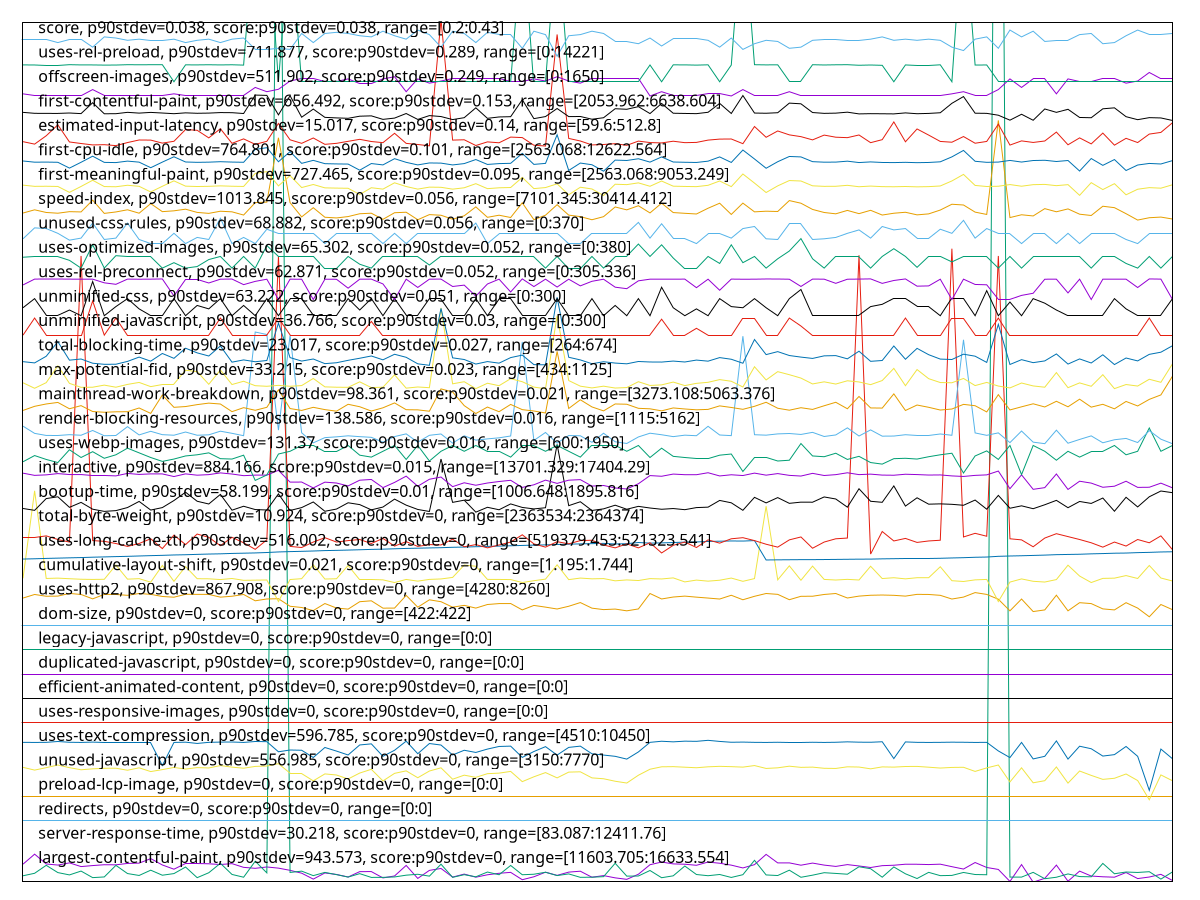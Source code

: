 reset

$largestContentfulPaintP90Stdev943573ScoreP90Stdev0Range1160370516633554 <<EOF
0 0.71006849565125
1 1.120010369029791
2 0.7179320850287461
3 0.6735885856159407
4 0.7633926525253867
5 0.611308848319088
6 0.6526874438616286
7 0.6870148320913141
8 0.6829635225162494
9 0.7403526673501513
10 0.7520276246377664
11 0.9377941092082218
12 0.6775799382714034
13 0.5038532819004358
14 0.7378139591498285
15 0.737111688082023
16 0.7254635176311113
17 0.6964221411687466
18 0.7315806052554952
19 0.5799935543868848
20 0.5399672951450207
21 0.5953108375470353
22 0.5476181856404305
23 0.4578372579984351
24 0.3407482332086431
25 0.09764036416419541
26 0.3507241071434395
27 0.2890251312636414
28 0.18366281365024673
29 0.4042664342535418
30 0.40637244955118623
31 0.14682259216463045
32 0.22708382000157679
33 0.6583031047002184
34 0.1264570731578636
35 0.4556506542176
36 0.5342107469440207
37 0.18027775539661217
38 0.30332998598291283
39 0.17654161860234296
40 0.27519947595502936
41 0.3363735438219626
42 0.3742188986099504
43 0.07311251269321639
44 0.19326845930582914
45 0.38138204070426696
46 0.25110317752133327
47 0.3846074038165299
48 0.421788901000411
49 0.17458583756332047
50 0.24193740592039603
51 0.1495582691046331
52 0.08830646241798767
53 0.29747176178897705
54 0.6872391576003944
55 0.7976403641641951
56 0.7210135971285805
57 0.7074407639638403
58 0.664199628371315
59 0.7967007731218434
60 0.7484125415480931
61 0.6703696057498711
62 0.5555931398666938
63 0.6903952168968419
64 1.1111179371497744
65 0.761899086902686
66 0.7631297995660686
67 0.6677802875261594
68 0.7546096477229716
69 0.6718491510282556
70 0.6184730162922589
71 0.6922052091522715
72 0.6361663488613392
73 0.5729920452051078
74 0.6489338671268681
75 0.6662077292318154
76 0.708068829794648
77 0.7060143364127058
78 0.6939139813609208
79 0.7098506673749023
80 0.6074759369530671
81 0.5101305206123481
82 0.777669580542562
83 0.574472502375805
84 0.4942998420797915
85 0.0035808377880370834
86 0.6931461680330928
87 -0.026659791052902282
88 0.12979334517273644
89 0.6717715261950823
90 0.01255283227239179
91 0.4257201827497332
92 0.22368816099980027
93 0.19318593305147225
94 0.17673197612275215
95 0.36831884135614024
96 0.11962585986560148
97 0.1834097635332963
98 0.2938213428721612
99 0.04132337671769637
EOF

$serverResponseTimeP90Stdev30218ScoreP90Stdev0Range830871241176 <<EOF
0 0.23457610325579115
1 0.3365537594309618
2 0.6631504478971202
3 0.36549395868826107
4 0.2697154184952846
5 0.42712789994739775
6 0.15870837618647515
7 0.18679674656324252
8 0.6609961451799038
9 0.32579323718527387
10 0.2474414671869225
11 0.4635586976831816
12 0.2572457428183358
13 0.3242544495301193
14 0.5923057633878442
15 0.15683435264930468
16 0.35889365878168766
17 0.7455195528094642
18 0.28901071655688315
19 0.17545368327667465
20 0.8306090144693137
21 0.3538761118918442
22 49.745992180446414
23 0.3710390899170146
24 0.4245834046461958
25 0.24003330376139287
26 0.3731494272726551
27 0.2809430727077158
28 0.18177919967339928
29 0.3212757962833559
30 0.16783668438365973
31 0.1695623248255116
32 0.18637357995807502
33 0.2588175044946722
34 0.29615508781295796
35 0.22007302960595954
36 0.7083138655759063
37 0.17025477927033106
38 0.27915697989369714
39 0.19308379326858827
40 0.38768547494366845
41 0.2775687312067697
42 0.6571821500631994
43 0.27672789366663175
44 0.2978752325846129
45 0.3792441255211064
46 0.24344611495371782
47 0.31076257919653216
48 0.17034270999348278
49 0.17662975669882852
50 0.19823873191335595
51 0.7471352798473765
52 0.21966635001138302
53 0.22552473444136434
54 0.45097361293209626
55 0.15488338972937665
56 0.23243828754916573
57 0.6336936556413046
58 0.28624089877760506
59 0.2369117630895079
60 0.2873510241573952
61 0.16588022579353467
62 0.2791844582446821
63 0.8678366843836598
64 0.26922630384775337
65 0.24476507580099305
66 0.4635586976831816
67 0.17281026591192705
68 0.2593176104825975
69 0.36054235984078165
70 0.33109106325516313
71 0.2983038948599773
72 0.604258846066277
73 0.5236758339679515
74 0.17610217235991843
75 0.5956031655060328
76 0.3156537256718448
77 0.12131583616621955
78 0.374589292864264
79 0.23956617179464956
80 0.24952432619157816
81 0.3705334882588923
82 0.28590016722539224
83 0.2768048330493895
84 67.85282957926721
85 0.18105377120739785
86 0.18018545531627495
87 0.37461677121524883
88 0.11375928964537141
89 0.174530410683582
90 0.31033391692116763
91 0.20173397815863547
92 0.19239683449396572
93 0.7409636422161674
94 0.317560723230197
95 0.3883339640269121
96 0.3706379059926349
97 0.40125428466001345
98 0.09850880484875041
99 0.39239526430248095
EOF

$redirectsP90Stdev0ScoreP90Stdev0Range00 <<EOF
0 2.5
1 2.5
2 2.5
3 2.5
4 2.5
5 2.5
6 2.5
7 2.5
8 2.5
9 2.5
10 2.5
11 2.5
12 2.5
13 2.5
14 2.5
15 2.5
16 2.5
17 2.5
18 2.5
19 2.5
20 2.5
21 2.5
22 2.5
23 2.5
24 2.5
25 2.5
26 2.5
27 2.5
28 2.5
29 2.5
30 2.5
31 2.5
32 2.5
33 2.5
34 2.5
35 2.5
36 2.5
37 2.5
38 2.5
39 2.5
40 2.5
41 2.5
42 2.5
43 2.5
44 2.5
45 2.5
46 2.5
47 2.5
48 2.5
49 2.5
50 2.5
51 2.5
52 2.5
53 2.5
54 2.5
55 2.5
56 2.5
57 2.5
58 2.5
59 2.5
60 2.5
61 2.5
62 2.5
63 2.5
64 2.5
65 2.5
66 2.5
67 2.5
68 2.5
69 2.5
70 2.5
71 2.5
72 2.5
73 2.5
74 2.5
75 2.5
76 2.5
77 2.5
78 2.5
79 2.5
80 2.5
81 2.5
82 2.5
83 2.5
84 2.5
85 2.5
86 2.5
87 2.5
88 2.5
89 2.5
90 2.5
91 2.5
92 2.5
93 2.5
94 2.5
95 2.5
96 2.5
97 2.5
98 2.5
99 2.5
EOF

$preloadLcpImageP90Stdev0ScoreP90Stdev0Range00 <<EOF
0 3.5
1 3.5
2 3.5
3 3.5
4 3.5
5 3.5
6 3.5
7 3.5
8 3.5
9 3.5
10 3.5
11 3.5
12 3.5
13 3.5
14 3.5
15 3.5
16 3.5
17 3.5
18 3.5
19 3.5
20 3.5
21 3.5
22 3.5
23 3.5
24 3.5
25 3.5
26 3.5
27 3.5
28 3.5
29 3.5
30 3.5
31 3.5
32 3.5
33 3.5
34 3.5
35 3.5
36 3.5
37 3.5
38 3.5
39 3.5
40 3.5
41 3.5
42 3.5
43 3.5
44 3.5
45 3.5
46 3.5
47 3.5
48 3.5
49 3.5
50 3.5
51 3.5
52 3.5
53 3.5
54 3.5
55 3.5
56 3.5
57 3.5
58 3.5
59 3.5
60 3.5
61 3.5
62 3.5
63 3.5
64 3.5
65 3.5
66 3.5
67 3.5
68 3.5
69 3.5
70 3.5
71 3.5
72 3.5
73 3.5
74 3.5
75 3.5
76 3.5
77 3.5
78 3.5
79 3.5
80 3.5
81 3.5
82 3.5
83 3.5
84 3.5
85 3.5
86 3.5
87 3.5
88 3.5
89 3.5
90 3.5
91 3.5
92 3.5
93 3.5
94 3.5
95 3.5
96 3.5
97 3.5
98 3.5
99 3.5
EOF

$unusedJavascriptP90Stdev556985ScoreP90Stdev0Range31507770 <<EOF
0 4.676374429223745
1 4.564502283105023
2 4.663589041095891
3 4.772264840182649
4 4.663589041095891
5 4.577287671232877
6 4.615643835616439
7 4.638018264840182
8 4.641214611872146
9 4.558109589041096
10 4.657196347031963
11 4.503771689497717
12 4.583680365296804
13 4.6731780821917805
14 4.6060547945205474
15 4.666785388127854
16 4.650803652968037
17 4.749890410958905
18 4.685963470319635
19 4.641214611872146
20 4.714730593607306
21 4.730712328767123
22 4.826602739726027
23 4.40468493150685
24 4.40468493150685
25 4.123406392694064
26 4.407881278538813
27 4.363132420091324
28 4.2001187214611875
29 4.443041095890411
30 4.596465753424658
31 4.1202100456621
32 4.430255707762557
33 4.532538812785388
34 4.251260273972603
35 4.526146118721462
36 4.657196347031963
37 4.190529680365297
38 4.3567397260273975
39 4.267242009132421
40 4.417470319634703
41 4.439844748858448
42 4.510164383561644
43 4.091442922374429
44 4.289616438356164
45 4.462219178082192
46 4.244867579908676
47 4.4813972602739724
48 4.494182648401827
49 4.244867579908676
50 4.209707762557078
51 4.107424657534247
52 4.033908675799087
53 4.353543378995434
54 4.599662100456621
55 4.698748858447489
56 4.7051415525114155
57 4.682767123287672
58 4.660392694063927
59 4.698748858447489
60 4.71792694063927
61 4.7051415525114155
62 4.685963470319635
63 4.749890410958905
64 4.631625570776256
65 4.657196347031963
66 4.724319634703196
67 4.676374429223745
68 4.685963470319635
69 4.638018264840182
70 4.631625570776256
71 4.698748858447489
72 4.689159817351598
73 4.615643835616439
74 4.695552511415525
75 4.685963470319635
76 4.711534246575343
77 4.714730593607306
78 4.682767123287672
79 4.647607305936074
80 4.6731780821917805
81 4.679570776255708
82 4.510164383561644
83 4.654
84 4.772264840182649
85 4.078657534246576
86 4.657196347031963
87 4.0434977168949775
88 4.129799086757991
89 4.692356164383561
90 4.030712328767123
91 4.526146118721462
92 4.347150684931507
93 4.18413698630137
94 4.228885844748858
95 4.40468493150685
96 4.1361917808219175
97 3.3498904109589045
98 4.366328767123288
99 4.126602739726027
EOF

$usesTextCompressionP90Stdev596785ScoreP90Stdev0Range451010450 <<EOF
0 5.700965517241379
1 5.697517241379311
2 5.700965517241379
3 5.735448275862069
4 5.704413793103448
5 5.697517241379311
6 5.711310344827586
7 5.697517241379311
8 5.697517241379311
9 5.700965517241379
10 5.700965517241379
11 5.700965517241379
12 4.752689655172413
13 5.697517241379311
14 5.707862068965516
15 5.656137931034483
16 5.700965517241379
17 5.711310344827586
18 5.714758620689655
19 5.697517241379311
20 5.735448275862069
21 5.728551724137931
22 5.3147586206896555
23 5.387172413793103
24 5.376827586206897
25 5.080275862068966
26 5.490620689655172
27 5.342344827586206
28 5.183724137931034
29 5.594068965517241
30 5.638896551724137
31 5.128551724137931
32 5.376827586206897
33 5.7492413793103445
34 5.235448275862069
35 5.652689655172414
36 5.590620689655172
37 5.183724137931034
38 5.376827586206897
39 5.287172413793103
40 5.425103448275862
41 5.532
42 5.5457931034482755
43 5.083724137931034
44 5.325103448275861
45 5.525103448275862
46 5.1802758620689655
47 5.494068965517242
48 5.5457931034482755
49 5.231999999999999
50 5.1802758620689655
51 5.128551724137931
52 5.014758620689655
53 5.307862068965517
54 5.700965517241379
55 5.745793103448276
56 5.721655172413793
57 5.7492413793103445
58 5.742344827586207
59 5.783724137931034
60 5.738896551724137
61 5.704413793103448
62 5.711310344827586
63 5.700965517241379
64 5.697517241379311
65 5.704413793103448
66 5.697517241379311
67 5.697517241379311
68 5.704413793103448
69 5.697517241379311
70 5.704413793103448
71 5.721655172413793
72 5.707862068965516
73 5.704413793103448
74 5.725103448275862
75 5.035448275862069
76 5.718206896551724
77 5.700965517241379
78 5.697517241379311
79 5.700965517241379
80 5.707862068965516
81 5.704413793103448
82 5.697517241379311
83 5.700965517241379
84 5.349241379310344
85 5.076827586206896
86 5.697517241379311
87 5.021655172413793
88 5.128551724137931
89 5.759586206896552
90 5.014758620689655
91 5.542344827586207
92 5.438896551724138
93 5.138896551724137
94 5.197517241379311
95 5.532
96 5.128551724137931
97 3.735448275862069
98 5.425103448275862
99 5.02855172413793
EOF

$usesResponsiveImagesP90Stdev0ScoreP90Stdev0Range00 <<EOF
0 6.5
1 6.5
2 6.5
3 6.5
4 6.5
5 6.5
6 6.5
7 6.5
8 6.5
9 6.5
10 6.5
11 6.5
12 6.5
13 6.5
14 6.5
15 6.5
16 6.5
17 6.5
18 6.5
19 6.5
20 6.5
21 6.5
22 6.5
23 6.5
24 6.5
25 6.5
26 6.5
27 6.5
28 6.5
29 6.5
30 6.5
31 6.5
32 6.5
33 6.5
34 6.5
35 6.5
36 6.5
37 6.5
38 6.5
39 6.5
40 6.5
41 6.5
42 6.5
43 6.5
44 6.5
45 6.5
46 6.5
47 6.5
48 6.5
49 6.5
50 6.5
51 6.5
52 6.5
53 6.5
54 6.5
55 6.5
56 6.5
57 6.5
58 6.5
59 6.5
60 6.5
61 6.5
62 6.5
63 6.5
64 6.5
65 6.5
66 6.5
67 6.5
68 6.5
69 6.5
70 6.5
71 6.5
72 6.5
73 6.5
74 6.5
75 6.5
76 6.5
77 6.5
78 6.5
79 6.5
80 6.5
81 6.5
82 6.5
83 6.5
84 6.5
85 6.5
86 6.5
87 6.5
88 6.5
89 6.5
90 6.5
91 6.5
92 6.5
93 6.5
94 6.5
95 6.5
96 6.5
97 6.5
98 6.5
99 6.5
EOF

$efficientAnimatedContentP90Stdev0ScoreP90Stdev0Range00 <<EOF
0 7.5
1 7.5
2 7.5
3 7.5
4 7.5
5 7.5
6 7.5
7 7.5
8 7.5
9 7.5
10 7.5
11 7.5
12 7.5
13 7.5
14 7.5
15 7.5
16 7.5
17 7.5
18 7.5
19 7.5
20 7.5
21 7.5
22 7.5
23 7.5
24 7.5
25 7.5
26 7.5
27 7.5
28 7.5
29 7.5
30 7.5
31 7.5
32 7.5
33 7.5
34 7.5
35 7.5
36 7.5
37 7.5
38 7.5
39 7.5
40 7.5
41 7.5
42 7.5
43 7.5
44 7.5
45 7.5
46 7.5
47 7.5
48 7.5
49 7.5
50 7.5
51 7.5
52 7.5
53 7.5
54 7.5
55 7.5
56 7.5
57 7.5
58 7.5
59 7.5
60 7.5
61 7.5
62 7.5
63 7.5
64 7.5
65 7.5
66 7.5
67 7.5
68 7.5
69 7.5
70 7.5
71 7.5
72 7.5
73 7.5
74 7.5
75 7.5
76 7.5
77 7.5
78 7.5
79 7.5
80 7.5
81 7.5
82 7.5
83 7.5
84 7.5
85 7.5
86 7.5
87 7.5
88 7.5
89 7.5
90 7.5
91 7.5
92 7.5
93 7.5
94 7.5
95 7.5
96 7.5
97 7.5
98 7.5
99 7.5
EOF

$duplicatedJavascriptP90Stdev0ScoreP90Stdev0Range00 <<EOF
0 8.5
1 8.5
2 8.5
3 8.5
4 8.5
5 8.5
6 8.5
7 8.5
8 8.5
9 8.5
10 8.5
11 8.5
12 8.5
13 8.5
14 8.5
15 8.5
16 8.5
17 8.5
18 8.5
19 8.5
20 8.5
21 8.5
22 8.5
23 8.5
24 8.5
25 8.5
26 8.5
27 8.5
28 8.5
29 8.5
30 8.5
31 8.5
32 8.5
33 8.5
34 8.5
35 8.5
36 8.5
37 8.5
38 8.5
39 8.5
40 8.5
41 8.5
42 8.5
43 8.5
44 8.5
45 8.5
46 8.5
47 8.5
48 8.5
49 8.5
50 8.5
51 8.5
52 8.5
53 8.5
54 8.5
55 8.5
56 8.5
57 8.5
58 8.5
59 8.5
60 8.5
61 8.5
62 8.5
63 8.5
64 8.5
65 8.5
66 8.5
67 8.5
68 8.5
69 8.5
70 8.5
71 8.5
72 8.5
73 8.5
74 8.5
75 8.5
76 8.5
77 8.5
78 8.5
79 8.5
80 8.5
81 8.5
82 8.5
83 8.5
84 8.5
85 8.5
86 8.5
87 8.5
88 8.5
89 8.5
90 8.5
91 8.5
92 8.5
93 8.5
94 8.5
95 8.5
96 8.5
97 8.5
98 8.5
99 8.5
EOF

$legacyJavascriptP90Stdev0ScoreP90Stdev0Range00 <<EOF
0 9.5
1 9.5
2 9.5
3 9.5
4 9.5
5 9.5
6 9.5
7 9.5
8 9.5
9 9.5
10 9.5
11 9.5
12 9.5
13 9.5
14 9.5
15 9.5
16 9.5
17 9.5
18 9.5
19 9.5
20 9.5
21 9.5
22 9.5
23 9.5
24 9.5
25 9.5
26 9.5
27 9.5
28 9.5
29 9.5
30 9.5
31 9.5
32 9.5
33 9.5
34 9.5
35 9.5
36 9.5
37 9.5
38 9.5
39 9.5
40 9.5
41 9.5
42 9.5
43 9.5
44 9.5
45 9.5
46 9.5
47 9.5
48 9.5
49 9.5
50 9.5
51 9.5
52 9.5
53 9.5
54 9.5
55 9.5
56 9.5
57 9.5
58 9.5
59 9.5
60 9.5
61 9.5
62 9.5
63 9.5
64 9.5
65 9.5
66 9.5
67 9.5
68 9.5
69 9.5
70 9.5
71 9.5
72 9.5
73 9.5
74 9.5
75 9.5
76 9.5
77 9.5
78 9.5
79 9.5
80 9.5
81 9.5
82 9.5
83 9.5
84 9.5
85 9.5
86 9.5
87 9.5
88 9.5
89 9.5
90 9.5
91 9.5
92 9.5
93 9.5
94 9.5
95 9.5
96 9.5
97 9.5
98 9.5
99 9.5
EOF

$domSizeP90Stdev0ScoreP90Stdev0Range422422 <<EOF
0 10.5
1 10.5
2 10.5
3 10.5
4 10.5
5 10.5
6 10.5
7 10.5
8 10.5
9 10.5
10 10.5
11 10.5
12 10.5
13 10.5
14 10.5
15 10.5
16 10.5
17 10.5
18 10.5
19 10.5
20 10.5
21 10.5
22 10.5
23 10.5
24 10.5
25 10.5
26 10.5
27 10.5
28 10.5
29 10.5
30 10.5
31 10.5
32 10.5
33 10.5
34 10.5
35 10.5
36 10.5
37 10.5
38 10.5
39 10.5
40 10.5
41 10.5
42 10.5
43 10.5
44 10.5
45 10.5
46 10.5
47 10.5
48 10.5
49 10.5
50 10.5
51 10.5
52 10.5
53 10.5
54 10.5
55 10.5
56 10.5
57 10.5
58 10.5
59 10.5
60 10.5
61 10.5
62 10.5
63 10.5
64 10.5
65 10.5
66 10.5
67 10.5
68 10.5
69 10.5
70 10.5
71 10.5
72 10.5
73 10.5
74 10.5
75 10.5
76 10.5
77 10.5
78 10.5
79 10.5
80 10.5
81 10.5
82 10.5
83 10.5
84 10.5
85 10.5
86 10.5
87 10.5
88 10.5
89 10.5
90 10.5
91 10.5
92 10.5
93 10.5
94 10.5
95 10.5
96 10.5
97 10.5
98 10.5
99 10.5
EOF

$usesHttp2P90Stdev867908ScoreP90Stdev0Range42808260 <<EOF
0 11.612074733096085
1 11.759049822064057
2 11.686807829181493
3 11.691790035587188
4 11.801398576512454
5 11.759049822064057
6 11.579690391459074
7 11.761540925266903
8 11.759049822064057
9 11.724174377224198
10 11.798907473309608
11 11.76403202846975
12 11.676843416370106
13 11.646950177935942
14 11.766523131672598
15 11.76403202846975
16 11.761540925266903
17 11.64944128113879
18 11.686807829181493
19 11.759049822064057
20 11.499975088967972
21 11.57470818505338
22 11.584672597864769
23 11.275775800711743
24 11.225953736654803
25 11.098907473309609
26 11.387875444839857
27 11.203533807829182
28 11.158693950177936
29 11.462608540925267
30 11.499975088967972
31 11.198551601423487
32 11.201042704626333
33 11.721683274021352
34 11.238409252669038
35 11.539832740213523
36 11.462608540925267
37 11.238409252669038
38 11.313142348754448
39 11.201042704626333
40 11.348017793594305
41 11.38538434163701
42 11.387875444839857
43 11.126309608540925
44 11.3106512455516
45 11.240900355871885
46 11.16367615658363
47 11.275775800711743
48 11.427733096085408
49 11.198551601423487
50 11.13876512455516
51 11.161185053380782
52 11.08894306049822
53 11.166167259786477
54 11.798907473309608
55 11.57470818505338
56 11.654423487544484
57 11.691790035587188
58 11.64944128113879
59 11.612074733096085
60 11.572217081850534
61 11.726665480427046
62 11.54232384341637
63 11.684316725978647
64 11.798907473309608
65 11.76403202846975
66 11.544814946619216
67 11.684316725978647
68 11.686807829181493
69 11.759049822064057
70 11.798907473309608
71 11.614565836298931
72 11.691790035587188
73 11.726665480427046
74 11.736629893238433
75 11.724174377224198
76 11.691790035587188
77 11.76403202846975
78 11.759049822064057
79 11.724174377224198
80 11.572217081850534
81 11.651932384341636
82 11.836274021352313
83 11.761540925266903
84 11.564743772241993
85 11.08894306049822
86 11.572217081850534
87 11.059049822064056
88 11.126309608540925
89 11.729156583629893
90 11.08894306049822
91 11.422750889679715
92 11.38538434163701
93 11.168658362989323
94 11.126309608540925
95 11.422750889679715
96 11.201042704626333
97 10.844814946619216
98 11.348017793594305
99 11.136274021352312
EOF

$cumulativeLayoutShiftP90Stdev0021ScoreP90Stdev0Range11951744 <<EOF
0 12.421030492612605
1 16.0064572492403
2 12.41504450942439
3 12.428468709835249
4 12.404473231738578
5 12.382529706546112
6 12.375066837202512
7 12.380900425461189
8 12.964221936981971
9 12.386825898897968
10 12.40675243237595
11 12.262523629958373
12 12.947291084420383
13 12.297742098174828
14 12.90168275571733
15 12.405360708092951
16 12.400550406964093
17 12.370010911304867
18 12.41407187119763
19 12.339231617741808
20 12.346008709902483
21 12.352402573637404
22 11.46986986595569
23 12.371463145339298
24 12.406449883618775
25 12.973201584094864
26 12.391403125428708
27 12.403000827787006
28 12.94772070365557
29 12.377872696787554
30 12.377872696787554
31 12.357445052923618
32 12.24772070365557
33 12.374430238199517
34 12.305356466007204
35 12.37640477503979
36 12.395154730017653
37 12.45729935128504
38 12.96420311172597
39 12.915686841246101
40 12.377142994007293
41 12.374488632911028
42 12.3695573122793
43 12.24772070365557
44 12.32323508056441
45 12.388262893439444
46 12.974090853330763
47 12.366985423733139
48 12.431136069322562
49 12.39977408926421
50 12.410136496252475
51 12.318085742737988
52 12.355377860526461
53 12.329676553707925
54 12.408847862657108
55 12.394975441865252
56 12.438320593809562
57 12.273928583545956
58 12.348501263441207
59 12.304516711116518
60 12.342360196001168
61 12.431472234608309
62 12.297863117677698
63 12.4098339474953
64 15.375307513538251
65 12.357606412260779
66 12.932315145050513
67 12.341274158018013
68 12.921226957210319
69 12.375701069041623
70 12.351083461056131
71 12.378256933709164
72 12.352100024880231
73 12.91521083120148
74 12.41164520605491
75 12.445358102011594
76 12.398936813592504
77 12.445640480851623
78 12.445358102011594
79 12.895020744139476
80 12.32292984248495
81 12.290743136925562
82 12.357203013917882
83 12.375666107851906
84 11.46986986595569
85 12.266564784913443
86 12.396526284383505
87 12.298554273505195
88 12.268559463657088
89 12.36908533621811
90 12.958884528685061
91 12.513701106900239
92 12.248023252412745
93 12.417851699663688
94 12.427628744841261
95 12.53340353018772
96 12.413852691431321
97 12.947177124388517
98 12.433512631830816
99 12.310726370281737
EOF

$usesLongCacheTtlP90Stdev516002ScoreP90Stdev0Range519379453521323541 <<EOF
0 13.210283794238308
1 13.221389739673839
2 13.236324241537858
3 13.247771143314537
4 13.259853115800212
5 13.270629766657805
6 13.286165332283986
7 13.297792881283357
8 13.310603757134572
9 13.32145554139828
10 13.335897814128856
11 13.349973665591762
12 13.361870055783612
13 13.377555475814432
14 13.387220733486714
15 13.401910607790029
16 13.415171379266042
17 13.424517479939993
18 13.440423789822773
19 13.450588901539732
20 13.461065545343757
21 13.478123673220551
22 13.501178389670542
23 13.515334152786778
24 13.526868271331551
25 13.540055887512182
26 13.556780015777775
27 13.565996977695079
28 13.578079127352453
29 13.590883065363585
30 13.606063794658041
31 13.615450403243358
32 13.630868822258407
33 13.645312694858745
34 13.6550202860397
35 13.666318540461106
36 13.675746515622421
37 13.692062267352668
38 13.701859176450029
39 13.715527971385853
40 13.728461048153662
41 13.740700234673113
42 13.754401731126933
43 13.76778447779202
44 13.781371751316044
45 13.790391349942013
46 13.807890835733701
47 13.819156894226097
48 13.831802784197123
49 13.84147400263464
50 13.852464296040068
51 13.826861024199445
52 13.839693621805537
53 13.887908461384427
54 13.862349613329599
55 13.87247760342791
56 13.887189425213649
57 13.903565625258238
58 13.910888077897653
59 13.931449205123272
60 13.94118239041714
61 13.951481632694879
62 13.947000708879102
63 13.966593724508357
64 13.172477603427922
65 13.177894190718746
66 13.181989381030888
67 13.185705335729637
68 13.18636713090055
69 13.190583781827428
70 13.195506276306759
71 13.200702360163689
72 13.205784780813843
73 13.207635795522265
74 13.21840451724998
75 13.225393471493419
76 13.225082621438048
77 13.225070278546411
78 13.233179124843502
79 13.241536665789738
80 13.25491087474498
81 13.266297534284234
82 13.283152401176238
83 13.292443711049089
84 13.322024379565477
85 13.335205370539569
86 13.345565332879431
87 13.358452156555927
88 13.372079305054228
89 13.389839075438658
90 13.398843424242187
91 13.407006198064295
92 13.423312037942395
93 13.434898446093314
94 13.449433138100488
95 13.456246450775751
96 13.473306178522307
97 13.483950869124612
98 13.500355433182278
99 13.508829052020388
EOF

$totalByteWeightP90Stdev10924ScoreP90Stdev0Range23635342364374 <<EOF
0 14.100255319150165
1 14.100255319150165
2 14.15982978723332
3 14.010893617021793
4 13.906638297870813
5 25.627914893615525
6 13.96621276595397
7 13.93642553191603
8 13.847063829787658
9 13.72791489361407
10 13.847063829787658
11 14.040680851067009
12 13.638553191485698
13 14.189617021278536
14 13.802382978719834
15 14.234297872339084
16 14.100255319150165
17 13.757702127659286
18 14.100255319150165
19 13.876851063832873
20 13.608765957447758
21 13.995999999999185
22 25.613021276592917
23 13.72791489361407
24 13.683234042553522
25 13.906638297870813
26 14.085361702127557
27 13.906638297870813
28 13.96621276595397
29 14.010893617021793
30 13.847063829787658
31 14.055574468082341
32 13.742808510636678
33 13.921531914893421
34 13.72791489361407
35 13.802382978719834
36 13.787489361704502
37 14.025787234044401
38 13.713021276598738
39 13.802382978719834
40 13.668340425530914
41 13.787489361704502
42 13.906638297870813
43 14.204510638301144
44 13.83217021276505
45 13.69812765957613
46 13.921531914893421
47 13.83217021276505
48 13.96621276595397
49 13.981106382976577
50 13.787489361704502
51 13.668340425530914
52 13.83217021276505
53 13.668340425530914
54 13.876851063832873
55 13.459829787236231
56 13.772595744681894
57 13.906638297870813
58 13.683234042553522
59 13.995999999999185
60 13.861957446810266
61 14.040680851067009
62 14.085361702127557
63 13.96621276595397
64 13.817276595742442
65 13.69812765957613
66 13.995999999999185
67 14.115148936172773
68 13.653446808508306
69 13.906638297870813
70 14.040680851067009
71 14.070468085104949
72 25.65770212766074
73 13.415148936168407
74 14.338553191490064
75 13.951319148938637
76 14.055574468082341
77 13.891744680848205
78 13.951319148938637
79 13.981106382976577
80 25.925787234045856
81 14.115148936172773
82 14.2640851063843
83 14.144936170210713
84 25.627914893615525
85 14.040680851067009
86 13.995999999999185
87 13.713021276598738
88 14.070468085104949
89 14.249191489361692
90 14.130042553188105
91 14.010893617021793
92 13.876851063832873
93 13.69812765957613
94 13.906638297870813
95 13.742808510636678
96 14.010893617021793
97 13.876851063832873
98 14.15982978723332
99 13.59387234042515
EOF

$bootupTimeP90Stdev58199ScoreP90Stdev001Range10066481895816 <<EOF
0 15.282044541484716
1 15.205550467872737
2 15.687509295071742
3 15.761283468496568
4 15.328469993761697
5 15.531963443543354
6 15.252387648159699
7 15.162718278228322
8 15.194134373050527
9 15.320397629444791
10 15.571015221459763
11 15.217415720524016
12 15.318189270118525
13 15.60759663131628
14 15.948594759825326
15 15.57813936369307
16 15.465887336244542
17 15.859149968808481
18 15.21202582657517
19 15.373547972551465
20 15.238014597629443
21 15.219861135371179
22 15.880647161572055
23 15.200085714285711
24 15.318513661883967
25 15.54909382407985
26 15.167921023081721
27 15.258501185277604
28 15.515581659388646
29 15.44072202121023
30 15.225488084840922
31 15.34080935745477
32 15.665837429819089
33 15.418738240798502
34 15.241707673112911
35 15.159149968808482
36 17.306498689956335
37 15.532163069245165
38 15.621994635059263
39 15.131676481597003
40 15.330990268247035
41 15.229518028696193
42 15.46893162819713
43 15.324702058640046
44 15.26457729257642
45 15.312337741734247
46 17.905126263256403
47 15.397652776044914
48 15.557902308172178
49 15.200709544603866
50 15.266386400499064
51 15.416642170929507
52 15.250466250779787
53 15.368819338739861
54 15.30113374922021
55 15.249730131004366
56 15.279636556456643
57 15.232574797255145
58 15.318600998128508
59 15.33645502183406
60 15.611439426076107
61 15.514920399251404
62 15.20759663131628
63 15.738363942607602
64 15.510441297567061
65 15.72768396756082
66 15.492786899563315
67 15.541894822208361
68 15.538887960074858
69 15.7545835308796
70 15.67047872738615
71 15.335706425452276
72 16.090403867747973
73 15.57694160948222
74 15.5348205864005
75 16.20581247660636
76 15.379848658764814
77 15.71942445414847
78 15.458214223331254
79 15.471015221459762
80 15.452474984404242
81 15.41368521522146
82 15.627284716157204
83 15.25308633811603
84 15.818126887086713
85 15.292038303181533
86 15.390690829694323
87 15.272786899563318
88 15.434471241422333
89 15.614695820336864
90 15.31385988771054
91 15.569031441048036
92 15.48893162819713
93 15.709705177791642
94 15.169355832813473
95 15.740809357454772
96 15.345587897691829
97 15.761557953836556
98 15.99766525265128
99 15.928969058016214
EOF

$interactiveP90Stdev884166ScoreP90Stdev0015Range137013291740429 <<EOF
0 16.728660422344507
1 16.638552454223813
2 16.659129544531055
3 16.711197847583495
4 16.672649243658423
5 16.672137450938852
6 16.63162095010074
7 16.63450905920225
8 16.617329228250583
9 16.718394972339425
10 16.677167965375546
11 16.699185410781833
12 16.69766852988168
13 16.590479241923454
14 16.699770769741143
15 16.645586274611357
16 16.668652250331178
17 16.74000357548233
18 16.693548503360386
19 16.62625822490039
20 16.648671405941137
21 16.64903670037295
22 16.844764014844312
23 16.361697960605518
24 16.36470011851835
25 16.123618688754256
26 16.36081791389277
27 16.324765594283697
28 16.206864068252315
29 16.4404992416124
30 16.470176243238498
31 16.13643158120757
32 16.349734990758165
33 16.607130896869403
34 16.193136142842928
35 16.478694072255276
36 16.57046985890593
37 16.176595788544173
38 16.33513145797808
39 16.23374322739865
40 16.325128986140342
41 16.38620714528713
42 16.43671882475818
43 16.144764014844313
44 16.252953317449347
45 16.443973343864943
46 16.309564018709864
47 16.441046654767014
48 16.46338183022597
49 16.200269742728047
50 16.22342809904202
51 16.121998857397912
52 16.080971937922293
53 16.295287834556895
54 16.629499367393755
55 16.60193454129743
56 16.691357582358478
57 16.66623016644664
58 16.664997403437894
59 16.74632023073103
60 16.614846367659364
61 16.66310011320322
62 16.631620844402118
63 16.731001541085885
64 16.647047875133087
65 16.711207254760705
66 16.638663966268247
67 16.610771685846185
68 16.72089939544919
69 16.633316567367846
70 16.66779947386247
71 16.744763712848258
72 16.669164571543845
73 16.689120788155353
74 16.649605781744732
75 16.644037155632006
76 16.684702057333045
77 16.670733033370716
78 16.65176351337986
79 16.656895075697577
80 16.61611453970591
81 16.593891193387254
82 16.637885073135138
83 16.658540697517275
84 16.81491017942643
85 16.092425229022485
86 16.660406912357573
87 16.06675103414775
88 16.135932049527955
89 16.695430255897868
90 16.061968065879835
91 16.398801981486734
92 16.321606896714176
93 16.150935545887318
94 16.194297770680198
95 16.398330142845644
96 16.14628248122377
97 16.151591088730516
98 16.32022520434941
99 16.127397097334686
EOF

$usesWebpImagesP90Stdev13137ScoreP90Stdev0016Range6001950 <<EOF
0 17.19534090909091
1 17.449886363636363
2 17.290795454545453
3 17.163522727272728
4 17.688522727272726
5 17.37034090909091
6 17.608977272727273
7 17.338522727272725
8 17.481704545454544
9 17.75215909090909
10 17.56125
11 17.37034090909091
12 17.21125
13 17.306704545454544
14 17.433977272727272
15 17.481704545454544
16 17.56125
17 17.322613636363634
18 17.306704545454544
19 17.465795454545454
20 16.431704545454544
21 16.654431818181816
22 17.513522727272726
23 17.624886363636364
24 17.863522727272727
25 17.863522727272727
26 17.624886363636364
27 17.624886363636364
28 17.863522727272727
29 17.465795454545454
30 17.38625
31 17.624886363636364
32 17.863522727272727
33 17.290795454545453
34 17.863522727272727
35 17.22715909090909
36 17.624886363636364
37 17.863522727272727
38 17.624886363636364
39 17.863522727272727
40 17.624886363636364
41 17.624886363636364
42 17.38625
43 17.863522727272727
44 17.863522727272727
45 17.624886363636364
46 17.863522727272727
47 17.624886363636364
48 17.38625
49 17.863522727272727
50 17.863522727272727
51 17.863522727272727
52 17.624886363636364
53 17.863522727272727
54 17.37034090909091
55 17.75215909090909
56 17.41806818181818
57 17.37034090909091
58 17.322613636363634
59 17.322613636363634
60 17.465795454545454
61 17.513522727272726
62 16.797613636363636
63 17.37034090909091
64 17.37034090909091
65 17.22715909090909
66 17.25897727272727
67 17.94306818181818
68 17.433977272727272
69 17.40215909090909
70 17.545340909090907
71 17.290795454545453
72 17.41806818181818
73 17.163522727272728
74 17.09988636363636
75 17.322613636363634
76 17.338522727272725
77 17.306704545454544
78 17.40215909090909
79 17.481704545454544
80 17.545340909090907
81 16.733977272727273
82 17.433977272727272
83 17.640795454545454
84 17.290795454545453
85 17.863522727272727
86 16.670340909090907
87 17.863522727272727
88 17.624886363636364
89 17.25897727272727
90 17.624886363636364
91 17.38625
92 17.624886363636364
93 17.624886363636364
94 17.863522727272727
95 17.481704545454544
96 17.624886363636364
97 18.579431818181817
98 17.624886363636364
99 17.863522727272727
EOF

$renderBlockingResourcesP90Stdev138586ScoreP90Stdev0016Range11155162 <<EOF
0 18.655368336025848
1 18.359084006462034
2 18.274269789983844
3 18.272008077544427
4 18.305933764135702
5 18.282185783521808
6 18.4778239095315
7 18.261830371567044
8 18.272008077544427
9 18.633882067851374
10 18.295756058158318
11 18.443898222940227
12 18.305933764135702
13 18.283316639741518
14 18.414495961227786
15 18.282185783521808
16 18.29914862681745
17 18.448421647819064
18 18.361345718901454
19 18.26409208400646
20 22.511588045234248
21 22.407549273021
22 18.491394184168012
23 22.371361873990306
24 18.382831987075928
25 17.971200323101776
26 18.184932148626817
27 18.216596122778675
28 18.259568659127623
29 18.22451211631664
30 18.197371567043618
31 17.999471728594507
32 18.227904684975766
33 18.33872859450727
34 17.998340872374797
35 18.27992407108239
36 18.334205169628433
37 17.958760904684976
38 18.259568659127623
39 18.08202423263328
40 18.132912762520192
41 18.177016155088854
42 18.25165266558966
43 22.105610662358643
44 18.06845395799677
45 18.39640226171244
46 17.959891760904686
47 18.270877221324717
48 18.260699515347333
49 17.99268659127625
50 18.36473828756058
51 18.015303715670434
52 17.945190630048465
53 18.21207269789984
54 18.36586914378029
55 18.302541195476575
56 18.22564297253635
57 18.285578352180938
58 18.262961227786754
59 18.64858319870759
60 18.29236348949919
61 18.26635379644588
62 22.33969789983845
63 18.303672051696285
64 18.285578352180938
65 18.33759773828756
66 18.35342972536349
67 18.314980613893376
68 18.400925686591275
69 18.231297253634896
70 18.29462520193861
71 18.585255250403875
72 18.25052180936995
73 18.501571890145396
74 18.244867528271406
75 18.249390953150243
76 18.303672051696285
77 18.274269789983844
78 18.274269789983844
79 18.334205169628433
80 18.2810549273021
81 22.191555735056543
82 18.37717770597738
83 18.27879321486268
84 18.3794394184168
85 17.98024717285945
86 18.455206785137317
87 17.999471728594507
88 17.9372746365105
89 18.490263327948302
90 17.95536833602585
91 18.110295638126008
92 18.256176090468497
93 17.973462035541196
94 18.097856219709207
95 18.15213731825525
96 17.983639741518576
97 18.471038772213248
98 18.12047334410339
99 17.93501292407108
EOF

$mainthreadWorkBreakdownP90Stdev98361ScoreP90Stdev0021Range32731085063376 <<EOF
0 19.298169664785384
1 19.467166785940833
2 19.563423474781647
3 19.62664582892832
4 19.367374973569927
5 19.4952713026365
6 19.2546665826326
7 19.22431347689605
8 19.242626669160583
9 19.246964453588795
10 19.399310630580807
11 19.17762821430314
12 19.92945961485288
13 19.426288006440807
14 19.457893490883656
15 19.53675919359823
16 19.598416074362017
17 19.561647374070876
18 19.24887717743116
19 19.41230690597401
20 19.30511467397492
21 19.426498633768684
22 20.142688474862965
23 19.37599930875201
24 19.298539685766798
25 19.4264246295724
26 19.33226282874941
27 19.268363051575232
28 19.550393043605546
29 19.450145820795985
30 19.273196094855493
31 19.406460574467744
32 19.606778548541868
33 19.328608159979183
34 19.322289340142802
35 19.26646740562432
36 20.18143821056227
37 20.055944171559617
38 19.495994266707875
39 19.171434632337395
40 19.437172315924723
41 19.24656596945497
42 19.544632101556527
43 19.33120399947953
44 19.27565531122424
45 19.19500781516842
46 21.719268179822052
47 19.379380731259047
48 19.73546615324561
49 19.442722630645868
50 19.280607899744645
51 19.56365687263146
52 19.55263024738546
53 19.385488923767543
54 19.365291470813066
55 19.281791966885155
56 19.40108103866109
57 19.35811875640421
58 19.324572084966576
59 19.34128564806532
60 19.485662142380825
61 19.420145658149405
62 19.34445644324447
63 19.467502651139338
64 19.633095579265813
65 19.388084763267894
66 19.30841639965519
67 19.41032017793536
68 19.340130044077227
69 19.490108086788215
70 19.63285648878552
71 19.367232657807847
72 19.871434632337394
73 19.401570604882647
74 19.394631288323595
75 19.97723786249857
76 19.296359408291725
77 19.520358725176063
78 19.427295602036335
79 19.315281712017953
80 19.35651343460794
81 19.547188092643488
82 19.491946806434296
83 19.23762853959631
84 19.945786079078765
85 19.31862897874209
86 19.447151497161816
87 19.570818201779353
88 19.44038865214775
89 19.673758038807478
90 19.4480053917343
91 19.760064009563617
92 19.433762430265276
93 19.55013118260332
94 19.36464251093799
95 19.667040734837272
96 19.481922084153343
97 19.751912162711637
98 19.93437804759039
99 20.704300627815815
EOF

$maxPotentialFidP90Stdev33215ScoreP90Stdev0023Range4341125 <<EOF
0 20.432061643835617
1 20.206719178082185
2 20.436856164383563
3 21.127267123287687
4 20.40808904109589
5 20.24507534246575
6 20.249869863013693
7 20.33617123287671
8 20.249869863013675
9 20.36493835616438
10 20.446445205479435
11 20.27384246575342
12 20.369732876712327
13 20.369732876712327
14 20.945075342465767
15 20.887541095890423
16 20.369732876712327
17 20.954664383561656
18 20.360143835616437
19 20.494390410958907
20 20.312198630136983
21 20.288226027397258
22 20.32658219178082
23 20.288226027397258
24 20.31699315068493
25 20.609458904109594
26 20.26425342465751
27 20.249869863013693
28 20.24507534246574
29 20.470417808219178
30 20.235486301369857
31 20.249869863013693
32 20.7580890410959
33 20.21151369863013
34 20.259458904109586
35 20.230691780821914
36 23.500554794520625
37 20.38891095890411
38 20.475212328767125
39 20.19233561643835
40 20.412883561643834
41 20.312198630136983
42 20.5998698630137
43 20.475212328767125
44 20.254664383561646
45 20.187541095890424
46 23.184116438356224
47 20.52315753424658
48 20.2930205479452
49 20.221102739726014
50 20.293020547945193
51 20.216308219178078
52 20.235486301369857
53 20.475212328767125
54 20.32178767123289
55 20.3457602739726
56 20.46082876712329
57 20.31699315068493
58 20.40808904109589
59 20.451239726027396
60 20.56151369863014
61 20.494390410958907
62 20.259458904109586
63 21.088910958904126
64 20.547130136986304
65 20.887541095890423
66 20.762883561643843
67 20.62384246575343
68 20.384116438356163
69 20.470417808219178
70 20.37932191780822
71 20.513568493150686
72 20.465623287671235
73 20.355349315068473
74 20.52315753424658
75 21.021787671232893
76 20.312198630136983
77 20.97384246575344
78 20.5998698630137
79 20.441650684931506
80 20.432061643835617
81 20.609458904109594
82 20.31699315068493
83 20.446445205479453
84 20.297815068493147
85 20.22110273972602
86 20.422472602739724
87 20.302609589041094
88 20.249869863013693
89 20.84918493150686
90 20.230691780821914
91 20.42726712328767
92 20.288226027397275
93 20.762883561643843
94 20.192335616438342
95 20.360143835616437
96 20.297815068493147
97 20.575897260273976
98 20.451239726027396
99 21.20877397260276
EOF

$totalBlockingTimeP90Stdev23017ScoreP90Stdev0027Range264674 <<EOF
0 21.297003975728153
1 21.246033101941748
2 21.51787776213592
3 22.115185043689316
4 21.35804669417476
5 21.405741839805824
6 21.232440868932038
7 21.188266111650485
8 21.1916641699029
9 21.307198150485437
10 21.484233587378633
11 21.317392325242718
12 21.63225640291262
13 21.43292630582524
14 21.847489412621357
15 21.657198150485435
16 21.528649606796115
17 21.939236985436892
18 21.27661562621359
19 21.368363199029126
20 21.293605917475727
21 21.344576791262135
22 22.877101063106796
23 21.463508830097087
24 21.320790383495144
25 21.405741839805824
26 21.215450577669888
27 21.2528292184466
28 21.351372907766983
29 21.43632436407767
30 21.529597665048545
31 21.371761257281552
32 21.59943116019417
33 21.475361257281552
34 21.208654461165047
35 21.147489412621358
36 23.478557373786405
37 21.453314655339803
38 21.385353490291262
39 21.198460286407766
40 21.300402033980582
41 21.235838927184464
42 21.463508830097087
43 21.5654505776699
44 21.17467387864078
45 21.167877762135934
46 23.93389717961164
47 21.477101063106794
48 21.368363199029126
49 21.21205251941747
50 21.29426514077669
51 21.239236985436893
52 21.208654461165047
53 21.303800092233008
54 21.283411742718457
55 21.280013684466017
56 21.320790383495144
57 21.283411742718446
58 21.36156708252427
59 21.317392325242718
60 21.463508830097087
61 21.395547665048543
62 21.232440868932038
63 22.204285529126214
64 21.585838927184465
65 21.708169024271843
66 21.548460286407767
67 21.48389717961165
68 21.429528247572815
69 21.534868053398057
70 21.545062228155338
71 21.41253795631068
72 21.72515931553398
73 21.31059620873785
74 21.344576791262135
75 21.939236985436892
76 21.395547665048543
77 21.84152582038835
78 21.58244086893204
79 21.402343781553398
80 21.385353490291262
81 21.6028292184466
82 21.521275820388347
83 21.26642145145631
84 22.82556950970874
85 21.18146999514563
86 21.378557373786407
87 21.25622727669903
88 21.3275865
89 21.613023393203882
90 21.198460286407766
91 21.40913989805825
92 21.242635043689333
93 21.579042810679617
94 21.178071936893197
95 21.44651853883495
96 21.3275865
97 21.596033101941746
98 21.684382616504852
99 21.949431160194173
EOF

$unminifiedJavascriptP90Stdev36766ScoreP90Stdev003Range0300 <<EOF
0 22.383333333333333
1 23.083333333333332
2 22.383333333333333
3 22.383333333333333
4 22.383333333333333
5 22.383333333333333
6 23.78333333333333
7 22.383333333333333
8 23.083333333333332
9 22.383333333333333
10 22.383333333333333
11 22.383333333333333
12 22.383333333333333
13 22.383333333333333
14 22.383333333333333
15 22.383333333333333
16 22.383333333333333
17 23.083333333333332
18 22.383333333333333
19 22.383333333333333
20 22.383333333333333
21 22.383333333333333
22 23.083333333333332
23 22.383333333333333
24 22.383333333333333
25 22.383333333333333
26 22.383333333333333
27 22.383333333333333
28 22.383333333333333
29 22.383333333333333
30 22.94333333333333
31 22.383333333333333
32 22.383333333333333
33 22.383333333333333
34 22.383333333333333
35 22.383333333333333
36 22.383333333333333
37 22.383333333333333
38 22.383333333333333
39 22.383333333333333
40 22.383333333333333
41 22.383333333333333
42 22.383333333333333
43 22.383333333333333
44 22.383333333333333
45 22.383333333333333
46 22.383333333333333
47 22.383333333333333
48 22.383333333333333
49 22.383333333333333
50 22.383333333333333
51 22.383333333333333
52 22.383333333333333
53 22.383333333333333
54 22.383333333333333
55 23.036666666666665
56 22.383333333333333
57 22.383333333333333
58 22.663333333333334
59 22.383333333333333
60 22.383333333333333
61 22.383333333333333
62 23.083333333333332
63 23.083333333333332
64 22.383333333333333
65 22.383333333333333
66 23.083333333333332
67 22.756666666666668
68 22.383333333333333
69 22.383333333333333
70 22.383333333333333
71 22.383333333333333
72 22.383333333333333
73 22.383333333333333
74 22.383333333333333
75 22.383333333333333
76 23.083333333333332
77 22.383333333333333
78 22.383333333333333
79 22.383333333333333
80 23.083333333333332
81 23.083333333333332
82 22.383333333333333
83 22.383333333333333
84 23.083333333333332
85 22.383333333333333
86 22.383333333333333
87 22.383333333333333
88 22.383333333333333
89 22.383333333333333
90 22.383333333333333
91 22.383333333333333
92 22.383333333333333
93 22.383333333333333
94 22.383333333333333
95 22.383333333333333
96 22.383333333333333
97 23.083333333333332
98 22.383333333333333
99 22.383333333333333
EOF

$unminifiedCssP90Stdev63222ScoreP90Stdev0051Range0300 <<EOF
0 23.50606666666667
1 23.8794
2 23.1794
3 23.1794
4 23.412733333333335
5 23.1794
6 24.5794
7 23.1794
8 23.552733333333336
9 23.8794
10 23.459400000000002
11 23.1794
12 23.1794
13 23.8794
14 23.1794
15 23.599400000000003
16 23.459400000000002
17 23.8794
18 23.1794
19 23.599400000000003
20 23.1794
21 23.8794
22 23.1794
23 23.8794
24 23.8794
25 23.1794
26 23.1794
27 23.1794
28 23.8794
29 23.412733333333335
30 23.8794
31 23.1794
32 23.8794
33 23.1794
34 23.1794
35 23.8794
36 23.8794
37 23.1794
38 23.1794
39 23.8794
40 23.1794
41 23.8794
42 23.8794
43 23.1794
44 23.1794
45 23.1794
46 23.8794
47 23.1794
48 23.1794
49 23.8794
50 23.1794
51 23.599400000000003
52 23.1794
53 23.8794
54 23.1794
55 24.34606666666667
56 23.50606666666667
57 23.1794
58 23.459400000000002
59 23.1794
60 23.8794
61 23.552733333333336
62 23.50606666666667
63 23.8794
64 23.50606666666667
65 23.1794
66 23.8794
67 24.252733333333335
68 23.1794
69 23.1794
70 23.1794
71 23.1794
72 23.1794
73 23.552733333333336
74 23.646066666666666
75 23.8794
76 23.8794
77 23.552733333333336
78 23.552733333333336
79 23.1794
80 23.8794
81 23.8794
82 23.1794
83 24.20606666666667
84 23.1794
85 23.7394
86 23.1794
87 23.8794
88 23.692733333333333
89 23.412733333333335
90 23.1794
91 23.1794
92 23.1794
93 23.1794
94 23.8794
95 23.459400000000002
96 23.1794
97 23.1794
98 23.1794
99 23.8794
EOF

$usesRelPreconnectP90Stdev62871ScoreP90Stdev0052Range0305336 <<EOF
0 24.439679143669586
1 24.679383542075687
2 24.683170170743917
3 24.682718656141507
4 24.67808162877757
5 24.676264490216788
6 24.677533163175383
7 24.52708738647155
8 24.465673089167883
9 24.6788350764735
10 24.674281149958375
11 24.67736142142116
12 24.685078720247887
13 23.98840829425712
14 24.673627423281022
15 24.673627423281022
16 24.51979944204829
17 24.675882226312233
18 24.681743606182067
19 24.452066710197386
20 24.58585630675952
21 24.674535992561413
22 23.84261893511966
23 24.675616303596023
24 24.673627423281022
25 23.84261893511966
26 24.675073378050424
27 24.672001416679453
28 24.30779809658971
29 24.675306060427108
30 24.678258910588376
31 24.481797423883265
32 23.84261893511966
33 24.675627383709198
34 24.337523270207775
35 24.675760345067303
36 24.679787966206593
37 24.37666099998402
38 24.43234964879963
39 23.98133641201428
40 24.478431839496306
41 24.676763095309685
42 24.15258233117613
43 24.68840829425712
44 24.37299348252029
45 24.676884976554614
46 24.353353981927476
47 24.67547780218133
48 24.401984598649147
49 24.5892911418497
50 24.67419804910956
51 24.34831807047898
52 24.28712814545746
53 24.608033153282978
54 24.676203549594323
55 24.676984697573197
56 24.677272780515757
57 24.677909887023347
58 24.328155034530205
59 24.67545010189839
60 24.222669587060313
61 24.679095459133123
62 24.67383794543136
63 24.67578804535024
64 24.683987329100102
65 24.68244719336871
66 24.674281149958375
67 24.378032163982052
68 24.679510963377204
69 24.67658581349888
70 24.505730468333645
71 24.67444735165601
72 24.679339221622985
73 24.687754567579766
74 24.50415709226281
75 24.62253979144692
76 24.686214431848374
77 24.39002915652347
78 24.400289341313403
79 24.675162018955827
80 23.84261893511966
81 24.676641214064755
82 24.4599031202405
83 24.445911707320477
84 23.84261893511966
85 23.84261893511966
86 24.01183719356825
87 24.09915402543701
88 24.674635713579992
89 24.67672431491357
90 24.113184218749183
91 24.67665783423452
92 23.84261893511966
93 24.676203549594323
94 24.675544282860383
95 24.677222920006468
96 24.33399979422862
97 24.686098090660032
98 24.678386331889893
99 23.84261893511966
EOF

$usesOptimizedImagesP90Stdev65302ScoreP90Stdev0052Range0380 <<EOF
0 25.57509090909091
1 25.60690909090909
2 25.60690909090909
3 25.60690909090909
4 25.44781818181818
5 25.129636363636365
6 26.08418181818182
7 25.129636363636365
8 25.638727272727273
9 25.60690909090909
10 25.60690909090909
11 25.60690909090909
12 25.129636363636365
13 25.352363636363638
14 25.129636363636365
15 25.193272727272728
16 25.479636363636367
17 25.60690909090909
18 25.129636363636365
19 25.60690909090909
20 25.129636363636365
21 26.052363636363637
22 25.60690909090909
23 25.60690909090909
24 25.60690909090909
25 25.60690909090909
26 25.129636363636365
27 25.129636363636365
28 25.60690909090909
29 25.288727272727275
30 25.129636363636365
31 25.60690909090909
32 25.60690909090909
33 25.60690909090909
34 25.60690909090909
35 25.256909090909094
36 25.60690909090909
37 25.60690909090909
38 25.60690909090909
39 25.60690909090909
40 25.60690909090909
41 25.60690909090909
42 25.60690909090909
43 25.60690909090909
44 25.60690909090909
45 25.129636363636365
46 25.60690909090909
47 25.129636363636365
48 25.129636363636365
49 25.60690909090909
50 25.129636363636365
51 25.60690909090909
52 25.60690909090909
53 26.116
54 25.60690909090909
55 26.08418181818182
56 25.54327272727273
57 25.129636363636365
58 25.129636363636365
59 25.60690909090909
60 25.320545454545456
61 26.08418181818182
62 25.352363636363638
63 25.60690909090909
64 25.129636363636365
65 25.511454545454548
66 25.829636363636364
67 26.338727272727276
68 25.511454545454548
69 25.129636363636365
70 25.60690909090909
71 25.60690909090909
72 25.60690909090909
73 25.129636363636365
74 25.60690909090909
75 25.925090909090912
76 25.60690909090909
77 25.161454545454546
78 25.60690909090909
79 25.60690909090909
80 25.38418181818182
81 25.60690909090909
82 25.60690909090909
83 25.60690909090909
84 25.129636363636365
85 25.60690909090909
86 25.129636363636365
87 25.60690909090909
88 25.60690909090909
89 25.60690909090909
90 25.60690909090909
91 25.60690909090909
92 25.129636363636365
93 25.60690909090909
94 25.60690909090909
95 25.320545454545456
96 25.129636363636365
97 25.60690909090909
98 25.129636363636365
99 25.60690909090909
EOF

$unusedCssRulesP90Stdev68882ScoreP90Stdev0056Range0370 <<EOF
0 26.33032
1 26.778319999999997
2 26.75032
3 26.55432
4 26.27432
5 26.35832
6 26.97432
7 26.302319999999998
8 26.35832
9 26.97432
10 26.302319999999998
11 26.13432
12 26.13432
13 26.55432
14 26.13432
15 26.386319999999998
16 26.302319999999998
17 27.17032
18 26.13432
19 26.386319999999998
20 26.13432
21 26.72232
22 26.55432
23 26.55432
24 26.55432
25 26.55432
26 26.13432
27 26.55432
28 26.55432
29 26.55432
30 26.55432
31 26.13432
32 26.55432
33 26.13432
34 26.55432
35 26.55432
36 26.55432
37 26.55432
38 26.55432
39 26.97432
40 26.13432
41 26.55432
42 26.55432
43 26.55432
44 26.55432
45 26.55432
46 26.55432
47 26.13432
48 26.13432
49 26.55432
50 26.55432
51 26.55432
52 26.55432
53 27.002319999999997
54 26.35832
55 26.94632
56 26.33032
57 26.33032
58 26.13432
59 26.55432
60 26.55432
61 26.35832
62 26.75032
63 26.834319999999998
64 26.33032
65 26.302319999999998
66 26.97432
67 26.97432
68 26.302319999999998
69 26.33032
70 26.386319999999998
71 26.55432
72 26.694319999999998
73 26.35832
74 26.834319999999998
75 26.694319999999998
76 26.75032
77 26.35832
78 26.35832
79 26.72232
80 26.55432
81 27.08632
82 26.35832
83 26.75032
84 26.55432
85 26.55432
86 26.13432
87 26.55432
88 26.55432
89 26.13432
90 26.55432
91 26.13432
92 26.55432
93 26.55432
94 26.55432
95 26.302319999999998
96 26.13432
97 26.55432
98 26.55432
99 26.55432
EOF

$speedIndexP90Stdev1013845ScoreP90Stdev0056Range710134530414412 <<EOF
0 27.38547152691222
1 27.517739800579964
2 27.409132499576554
3 27.37852892023088
4 27.442334524105487
5 27.430967464369196
6 27.913650955899993
7 27.37091124525192
8 27.430243768847085
9 27.518748692159164
10 27.378893070162203
11 27.772300187413308
12 27.44264645830531
13 27.476707924024716
14 27.543692596046125
15 27.411484749571475
16 27.372075678049125
17 27.459881484549726
18 27.43506356319666
19 27.303300041457344
20 27.812954277131688
21 27.832668554754495
22 30.470021832244516
23 27.811847234677387
24 27.227721939800922
25 27.603850090996374
26 27.213368081641637
27 27.18505535536
28 27.241125380229075
29 27.356614314603206
30 27.37877282506912
31 27.127512801324464
32 27.398486650962564
33 27.41920207384619
34 27.11112246879158
35 27.3212218152109
36 27.29511544343525
37 27.132668554754492
38 27.273338740940567
39 27.638268823514096
40 27.21042677527676
41 27.296532983431543
42 27.20280483699311
43 27.805165570391
44 27.114153242041713
45 27.297194478614383
46 27.72780093077131
47 27.30039575689195
48 27.239371237398473
49 27.110791316680675
50 27.237081207192716
51 27.634393536826224
52 27.515787126509757
53 27.68467918927682
54 27.390508670632986
55 27.790285626487666
56 27.405099092591097
57 27.374937572414623
58 27.34663402343001
59 27.58221330232821
60 27.78811815647257
61 27.328013939134642
62 27.792510875292376
63 27.43422982113188
64 27.46078526435273
65 27.44906611789764
66 27.896133980919476
67 27.78818097773393
68 27.533433939032484
69 27.408017730871467
70 27.35359116705182
71 27.493259394344737
72 27.360811876129308
73 27.49753931748444
74 27.30357496087342
75 27.377784012330963
76 27.417465913283564
77 27.310858577069887
78 27.351185825715522
79 27.508278149113416
80 27.74595229847974
81 27.71506450468122
82 27.423479387995737
83 27.32776117285128
84 31.180050275395487
85 27.19990011835164
86 27.314904136887716
87 27.26618291971577
88 27.566085375860087
89 27.43723342590636
90 27.554926409494495
91 27.33827199285849
92 27.285166598399996
93 27.664019952944326
94 27.606246178542644
95 27.3591822886044
96 27.09757987976303
97 27.19356155177751
98 27.2201199770414
99 27.140502672034376
EOF

$firstMeaningfulPaintP90Stdev727465ScoreP90Stdev0095Range25630689053249 <<EOF
0 28.52913573697997
1 28.47915349693451
2 28.482973453739973
3 28.474723510723642
4 28.2328388624628
5 28.474819831156076
6 28.72863766150442
7 28.470781759067776
8 28.46244732841079
9 28.52354086140786
10 28.480714822504353
11 28.249064408609662
12 28.48203391499921
13 28.703714561192385
14 28.487203714484533
15 28.472520425778086
16 28.48020164110809
17 28.499001686199744
18 28.48375750808942
19 28.474689218237916
20 29.009447974100077
21 29.082401129918562
22 28.497931836013226
23 28.918536559504354
24 28.43034044223202
25 28.555058444408864
26 28.417256012409464
27 28.40658584895005
28 28.400119793504324
29 28.145705349272465
30 28.422524468738334
31 28.365748472746194
32 28.624625989785038
33 28.472494122311012
34 28.36552342359812
35 28.447047515172944
36 28.44020703100396
37 28.36433780800924
38 28.420484103521748
39 28.588885230640923
40 28.384716890174357
41 28.42007018191383
42 28.431705509268177
43 28.845705349272464
44 28.38665580992768
45 28.42909799909537
46 28.582341696787886
47 28.134621188837038
48 28.443017281367098
49 28.372042312082293
50 28.104095826879043
51 28.565406559974864
52 28.549704822126436
53 28.621985242279912
54 28.482019368955815
55 28.696862470335923
56 28.486044326994623
57 28.475127709846593
58 28.467300355769733
59 28.521564634444793
60 28.698599026739416
61 28.46754062927411
62 28.985222179453814
63 28.612329608821256
64 28.22618551728734
65 28.4987201863444
66 28.716880991508276
67 28.698247208446308
68 28.50092304518565
69 28.4791517634682
70 28.48231240013054
71 28.521198119372087
72 28.463486202308008
73 28.49027292964097
74 28.467157533219297
75 28.462306013222364
76 28.47300557024097
77 28.458750598449633
78 28.4674933734751
79 28.49448027848298
80 28.700090636816306
81 28.968619340595875
82 28.51669366947793
83 28.47280298078684
84 28.48354723108904
85 28.552065501770127
86 28.48466697495809
87 28.54809556244468
88 28.55886001139781
89 28.50727650068924
90 28.54883168268221
91 28.11152523738529
92 28.631152867287863
93 28.34709358661609
94 28.58854049694926
95 28.132694403347895
96 28.36097314989886
97 28.426529906439118
98 28.40423587157663
99 28.54413971695402
EOF

$firstCpuIdleP90Stdev764801ScoreP90Stdev0101Range256306812622564 <<EOF
0 29.518462547335318
1 29.46925941502198
2 29.47301982751969
3 29.464898482068968
4 29.226784257053875
5 29.464993301088224
6 29.714854697431303
7 29.461018173221397
8 29.452813657097288
9 29.51295488295691
10 29.470796403130702
11 29.24275688439499
12 29.472094934018852
13 29.690320090715073
14 29.47718414826532
15 29.462729738131618
16 29.47029122104766
17 29.48879821683857
18 29.473791660271914
19 29.464864724123927
20 29.99128782553894
21 30.063103810079603
22 29.487745043146575
23 29.901793510016518
24 29.421207243151326
25 29.54398117960117
26 29.40832676938268
27 29.397822929138204
28 29.391457664569188
29 29.141008954175682
30 29.413513102640263
31 29.35762211335123
32 29.612464327550214
33 29.462703844674873
34 29.35740057219982
35 29.437653891395446
36 29.430920034582552
37 29.35623343762083
38 29.411504542006966
39 29.577280684329192
40 29.37629485694263
41 29.41109707248133
42 29.422551031943815
43 29.83009757021229
44 29.378203553413233
45 29.419984166834837
46 30.592742225921523
47 29.130097570212286
48 29.43368647963034
49 29.363817846262187
50 29.100048028175642
51 29.5541679919354
52 29.538711007930626
53 29.6098647432022
54 29.47208061471469
55 29.683574808136164
56 29.47604283294979
57 29.465296380660735
58 29.45759103696352
59 29.511009460809834
60 29.685284295634382
61 29.457827565158663
62 29.96743965510297
63 29.60035961877794
64 29.220234622169635
65 29.48852110491609
66 29.703281286778672
67 29.68493796137625
68 29.490689626273582
69 29.469257708576407
70 29.472369078209898
71 29.51064865886097
72 29.453836337348815
73 29.480205521443132
74 29.45745044068692
75 29.452674544686406
76 29.463207320312343
77 29.44917455062187
78 29.457781045968463
79 29.484347287429877
80 29.68675265495374
81 29.95109561617312
82 29.506214422941582
83 29.4630078887601
84 29.47358466100452
85 29.54103489002859
86 29.474686950651716
87 29.53712683289213
88 29.547723488937145
89 29.496944046073608
90 29.537851478714582
91 29.107361631323812
92 29.618889466100878
93 29.339258013828783
94 29.57694132423992
95 29.128200818860698
96 29.352921226762664
97 29.417456104814338
98 29.395509582486824
99 29.533232649900114
EOF

$estimatedInputLatencyP90Stdev15017ScoreP90Stdev014Range5965128 <<EOF
0 30.309691304347826
1 30.20925652173913
2 30.551647826086956
3 30.99903913043478
4 30.297517391304346
5 30.234365217391304
6 30.175778260869563
7 30.186430434782608
8 30.147626086956514
9 30.27316956521739
10 30.378169565217373
11 30.373604347826088
12 30.25034347826087
13 30.324908695652173
14 30.807299999999998
15 30.77534347826087
16 30.464908695652174
17 30.83925652173913
18 30.24121304347826
19 30.423821739130435
20 30.200126086956523
21 30.323386956521738
22 31.056104347826086
23 30.385778260869564
24 30.24121304347826
25 30.460343478260867
26 30.20012608695651
27 30.24121304347826
28 30.32338695652173
29 30.405560869565218
30 30.315778260869564
31 30.268604347826088
32 30.65208260869565
33 30.239691304347826
34 30.19403913043478
35 30.13925652173913
36 35.30403913043478
37 30.373604347826088
38 30.3873
39 30.152191304347827
40 30.300560869565217
41 30.26403913043478
42 30.496865217391303
43 30.477082608695653
44 30.16360434782609
45 30.131647826086965
46 34.701430434782594
47 30.442082608695653
48 30.337082608695653
49 30.17577826086956
50 30.194039130434778
51 30.227517391304346
52 30.15903913043478
53 30.332517391304346
54 30.273169565217408
55 30.257952173913043
56 30.327952173913044
57 30.268604347826088
58 30.27925652173913
59 30.373604347826088
60 30.414691304347826
61 30.41925652173913
62 30.227517391304346
63 30.930560869565216
64 30.48925652173913
65 30.747952173913042
66 30.58816956521739
67 30.51512608695652
68 30.382734782608694
69 30.579039130434783
70 30.4923
71 30.474039130434782
72 30.583604347826086
73 30.26860434782607
74 30.391865217391302
75 31.117734782608697
76 30.30512608695652
77 30.830126086956522
78 30.579039130434783
79 30.318821739130435
80 30.286865217391306
81 30.519691304347827
82 30.245778260869564
83 30.318821739130435
84 31.026430434782608
85 30.169691304347825
86 30.341647826086955
87 30.277734782608697
88 30.337082608695653
89 30.7023
90 30.181865217391305
91 30.464908695652174
92 30.218386956521755
93 30.66121304347826
94 30.16664782608695
95 30.446647826086956
96 30.27316956521739
97 30.62012608695652
98 30.688604347826086
99 31.085778260869564
EOF

$firstContentfulPaintP90Stdev656492ScoreP90Stdev0153Range20539626638604 <<EOF
0 31.51025285117728
1 31.471125984608065
2 31.467753751617305
3 31.467443306480607
4 31.48399754376819
5 31.459075244204843
6 31.90537326051359
7 31.45279383619221
8 31.45543080438552
9 31.51092559577359
10 31.479503124227005
11 31.508538594918047
12 31.482963067046228
13 31.455794238513025
14 31.48995012502419
15 31.472502563701063
16 31.48010052687493
17 31.50144850909501
18 31.496929240326875
19 31.46287831059621
20 32.21834133128315
21 32.20516329832397
22 31.40768318499982
23 32.19216908156414
24 31.311914264331584
25 31.644155577071018
26 31.305286101809536
27 31.283058298101892
28 31.2669007407112
29 31.352817907361175
30 31.366810404937034
31 31.22307997998446
32 31.275482234018444
33 31.462820556000235
34 31.220269521069646
35 31.377508507739893
36 31.338744054097074
37 31.214190651276677
38 31.292090821898313
39 31.695724644468022
40 31.26518137844643
41 31.321998511802004
42 31.332991741724946
43 32.02751174964817
44 31.25266474340458
45 31.337689607220117
46 31.668412620846183
47 31.336130686996025
48 31.34099693720715
49 31.22902303003012
50 31.29006124143042
51 31.65948289796126
52 31.636085705518667
53 31.74467115395401
54 31.460577090633706
55 31.875885057331526
56 31.47441720231096
57 31.465732000357907
58 31.457460044453047
59 31.513337899723236
60 31.877932111685034
61 31.464419756934685
62 32.19860866228166
63 31.48213158241109
64 31.473640522135263
65 31.495434542305766
66 31.88902587318368
67 31.860609363830612
68 31.503311179915208
69 31.469383248184613
70 31.47816762011189
71 31.518039850022838
72 31.44732314839219
73 31.45681589348775
74 31.45285261198929
75 31.447699517733724
76 31.488143279864538
77 31.45447927188685
78 31.467242470262786
79 31.49443115548419
80 31.88063160007949
81 32.15771398312846
82 31.476044429542473
83 31.46950953672158
84 31.393152968307426
85 31.19041845109403
86 31.43234394361284
87 31.186785017553312
88 31.649173191979646
89 31.510379933981778
90 31.635977798601633
91 31.301132763438275
92 31.289798792745774
93 31.656008204459372
94 31.695492377949446
95 31.333116441726858
96 31.210476202448092
97 31.293633970238634
98 31.281283677510526
99 31.177932111685035
EOF

$offscreenImagesP90Stdev511902ScoreP90Stdev0249Range01650 <<EOF
0 32.268883333333335
1 32.181383333333336
2 32.181383333333336
3 32.181383333333336
4 32.181383333333336
5 32.181383333333336
6 32.44388333333334
7 32.181383333333336
8 32.181383333333336
9 32.181383333333336
10 32.181383333333336
11 32.181383333333336
12 32.181383333333336
13 32.268883333333335
14 32.181383333333336
15 32.181383333333336
16 32.181383333333336
17 32.181383333333336
18 32.181383333333336
19 32.181383333333336
20 32.53138333333334
21 32.35638333333333
22 32.45555
23 32.79388333333333
24 32.88138333333334
25 32.88138333333334
26 32.79388333333333
27 32.79388333333333
28 32.88138333333334
29 32.706383333333335
30 32.706383333333335
31 32.88138333333334
32 32.96888333333334
33 32.35638333333333
34 32.88138333333334
35 32.706383333333335
36 32.79388333333333
37 32.88138333333334
38 32.88138333333334
39 32.88138333333334
40 32.88138333333334
41 32.88138333333334
42 32.79388333333333
43 32.79388333333333
44 32.88138333333334
45 32.79388333333333
46 32.96888333333334
47 32.79388333333333
48 32.706383333333335
49 32.88138333333334
50 32.88138333333334
51 32.88138333333334
52 32.88138333333334
53 32.88138333333334
54 32.181383333333336
55 32.35638333333333
56 32.181383333333336
57 32.181383333333336
58 32.181383333333336
59 32.268883333333335
60 32.268883333333335
61 32.181383333333336
62 32.44388333333334
63 32.181383333333336
64 32.181383333333336
65 32.181383333333336
66 32.35638333333333
67 32.181383333333336
68 32.181383333333336
69 32.181383333333336
70 32.181383333333336
71 32.181383333333336
72 32.181383333333336
73 32.181383333333336
74 32.181383333333336
75 32.181383333333336
76 32.181383333333336
77 32.181383333333336
78 32.181383333333336
79 32.181383333333336
80 32.268883333333335
81 32.35638333333333
82 32.181383333333336
83 32.181383333333336
84 32.44388333333334
85 32.88138333333334
86 32.53138333333334
87 32.88138333333334
88 32.88138333333334
89 32.268883333333335
90 32.88138333333334
91 32.79388333333333
92 32.79388333333333
93 32.88138333333334
94 32.88138333333334
95 32.706383333333335
96 32.79388333333333
97 33.143883333333335
98 32.88138333333334
99 32.88138333333334
EOF

$usesRelPreloadP90Stdev711877ScoreP90Stdev0289Range014221 <<EOF
0 33.45465678842178
1 33.45079738111647
2 33.44983252929015
3 33.44983252929015
4 33.463822880771886
5 33.453691936595455
6 33.45320951068229
7 33.446455547898005
8 33.44886767746382
9 33.462858028945554
10 33.45996347346658
11 33.46189317711923
12 33.46334045485872
13 32.76382288077188
14 33.456586492074436
15 33.45513921433494
16 33.46044589937974
17 33.453691936595455
18 33.45996347346658
19 33.44597312198484
20 39.576159200551345
21 39.624401791867676
22 32.76382288077188
23 38.7767794624397
24 32.76382288077188
25 32.76382288077188
26 32.76382288077188
27 32.76382288077188
28 32.76382288077188
29 32.76382288077188
30 32.76382288077188
31 32.76382288077188
32 32.76382288077188
33 32.76382288077188
34 32.76382288077188
35 32.76382288077188
36 32.76382288077188
37 32.76382288077188
38 32.76382288077188
39 32.76382288077188
40 32.76382288077188
41 32.76382288077188
42 32.76382288077188
43 38.71454651964163
44 32.76382288077188
45 32.76382288077188
46 38.77484975878704
47 32.76382288077188
48 32.76382288077188
49 32.76382288077188
50 32.76382288077188
51 32.76382288077188
52 32.76382288077188
53 32.76382288077188
54 33.451279807029636
55 32.76382288077188
56 33.45610406616127
57 33.455621640248104
58 33.44549069607168
59 33.45803376981392
60 32.76382288077188
61 33.44742039972433
62 39.57664162646451
63 33.46237560303239
64 33.45513921433494
65 33.458516195727086
66 32.76382288077188
67 32.76382288077188
68 33.46189317711923
69 33.451279807029636
70 33.45899862164025
71 33.462858028945554
72 33.43970158511372
73 33.45031495520331
74 33.4372894555479
75 32.76382288077188
76 33.45320951068229
77 33.44983252929015
78 33.44983252929015
79 33.458516195727086
80 32.76382288077188
81 39.62343694004135
82 33.44790282563749
83 33.4517622329428
84 32.76382288077188
85 32.76382288077188
86 32.76382288077188
87 32.76382288077188
88 32.76382288077188
89 32.76382288077188
90 32.76382288077188
91 32.76382288077188
92 32.76382288077188
93 32.76382288077188
94 32.76382288077188
95 32.76382288077188
96 32.76382288077188
97 32.76382288077188
98 32.76382288077188
99 32.76382288077188
EOF

$scoreP90Stdev0038ScoreP90Stdev0038Range02043 <<EOF
0 34.50886666666666
1 34.50886666666666
2 34.50886666666666
3 34.36886666666666
4 34.50886666666666
5 34.50886666666666
6 34.182199999999995
7 34.602199999999996
8 34.55553333333333
9 34.462199999999996
10 34.50886666666666
11 34.462199999999996
12 34.462199999999996
13 34.50886666666666
14 34.36886666666666
15 34.462199999999996
16 34.50886666666666
17 34.36886666666666
18 34.50886666666666
19 34.55553333333333
20 34.08886666666666
21 34.08886666666666
22 34.13553333333333
23 34.08886666666666
24 34.7422
25 34.36886666666666
26 34.7422
27 34.788866666666664
28 34.7422
29 34.64886666666666
30 34.602199999999996
31 34.83553333333333
32 34.64886666666666
33 34.50886666666666
34 34.8822
35 34.69553333333333
36 34.182199999999995
37 34.83553333333333
38 34.7422
39 34.36886666666666
40 34.788866666666664
41 34.69553333333333
42 34.69553333333333
43 34.13553333333333
44 34.83553333333333
45 34.69553333333333
46 33.80886666666666
47 34.64886666666666
48 34.69553333333333
49 34.83553333333333
50 34.7422
51 34.41553333333333
52 34.41553333333333
53 34.322199999999995
54 34.55553333333333
55 34.22886666666666
56 34.55553333333333
57 34.55553333333333
58 34.55553333333333
59 34.462199999999996
60 34.182199999999995
61 34.55553333333333
62 34.08886666666666
63 34.322199999999995
64 34.462199999999996
65 34.41553333333333
66 34.13553333333333
67 34.182199999999995
68 34.462199999999996
69 34.50886666666666
70 34.50886666666666
71 34.462199999999996
72 34.462199999999996
73 34.50886666666666
74 34.602199999999996
75 34.462199999999996
76 34.50886666666666
77 34.462199999999996
78 34.50886666666666
79 34.462199999999996
80 34.182199999999995
81 34.042199999999994
82 34.50886666666666
83 34.602199999999996
84 34.13553333333333
85 34.8822
86 34.602199999999996
87 34.83553333333333
88 34.41553333333333
89 34.462199999999996
90 34.462199999999996
91 34.69553333333333
92 34.7422
93 34.322199999999995
94 34.36886666666666
95 34.64886666666666
96 34.8822
97 34.69553333333333
98 34.69553333333333
99 34.7422
EOF

unset key
unset tics
set xrange [0:99]
set yrange [0:35.2]

set label "largest-contentful-paint, p90stdev=943.573, score:p90stdev=0, range=[11603.705:16633.554]" at character 4.2, first 1 left front
set label "server-response-time, p90stdev=30.218, score:p90stdev=0, range=[83.087:12411.76]" at character 4.2, first 2 left front
set label "redirects, p90stdev=0, score:p90stdev=0, range=[0:0]" at character 4.2, first 3 left front
set label "preload-lcp-image, p90stdev=0, score:p90stdev=0, range=[0:0]" at character 4.2, first 4 left front
set label "unused-javascript, p90stdev=556.985, score:p90stdev=0, range=[3150:7770]" at character 4.2, first 5 left front
set label "uses-text-compression, p90stdev=596.785, score:p90stdev=0, range=[4510:10450]" at character 4.2, first 6 left front
set label "uses-responsive-images, p90stdev=0, score:p90stdev=0, range=[0:0]" at character 4.2, first 7 left front
set label "efficient-animated-content, p90stdev=0, score:p90stdev=0, range=[0:0]" at character 4.2, first 8 left front
set label "duplicated-javascript, p90stdev=0, score:p90stdev=0, range=[0:0]" at character 4.2, first 9 left front
set label "legacy-javascript, p90stdev=0, score:p90stdev=0, range=[0:0]" at character 4.2, first 10 left front
set label "dom-size, p90stdev=0, score:p90stdev=0, range=[422:422]" at character 4.2, first 11 left front
set label "uses-http2, p90stdev=867.908, score:p90stdev=0, range=[4280:8260]" at character 4.2, first 12 left front
set label "cumulative-layout-shift, p90stdev=0.021, score:p90stdev=0, range=[1.195:1.744]" at character 4.2, first 13 left front
set label "uses-long-cache-ttl, p90stdev=516.002, score:p90stdev=0, range=[519379.453:521323.541]" at character 4.2, first 14 left front
set label "total-byte-weight, p90stdev=10.924, score:p90stdev=0, range=[2363534:2364374]" at character 4.2, first 15 left front
set label "bootup-time, p90stdev=58.199, score:p90stdev=0.01, range=[1006.648:1895.816]" at character 4.2, first 16 left front
set label "interactive, p90stdev=884.166, score:p90stdev=0.015, range=[13701.329:17404.29]" at character 4.2, first 17 left front
set label "uses-webp-images, p90stdev=131.37, score:p90stdev=0.016, range=[600:1950]" at character 4.2, first 18 left front
set label "render-blocking-resources, p90stdev=138.586, score:p90stdev=0.016, range=[1115:5162]" at character 4.2, first 19 left front
set label "mainthread-work-breakdown, p90stdev=98.361, score:p90stdev=0.021, range=[3273.108:5063.376]" at character 4.2, first 20 left front
set label "max-potential-fid, p90stdev=33.215, score:p90stdev=0.023, range=[434:1125]" at character 4.2, first 21 left front
set label "total-blocking-time, p90stdev=23.017, score:p90stdev=0.027, range=[264:674]" at character 4.2, first 22 left front
set label "unminified-javascript, p90stdev=36.766, score:p90stdev=0.03, range=[0:300]" at character 4.2, first 23 left front
set label "unminified-css, p90stdev=63.222, score:p90stdev=0.051, range=[0:300]" at character 4.2, first 24 left front
set label "uses-rel-preconnect, p90stdev=62.871, score:p90stdev=0.052, range=[0:305.336]" at character 4.2, first 25 left front
set label "uses-optimized-images, p90stdev=65.302, score:p90stdev=0.052, range=[0:380]" at character 4.2, first 26 left front
set label "unused-css-rules, p90stdev=68.882, score:p90stdev=0.056, range=[0:370]" at character 4.2, first 27 left front
set label "speed-index, p90stdev=1013.845, score:p90stdev=0.056, range=[7101.345:30414.412]" at character 4.2, first 28 left front
set label "first-meaningful-paint, p90stdev=727.465, score:p90stdev=0.095, range=[2563.068:9053.249]" at character 4.2, first 29 left front
set label "first-cpu-idle, p90stdev=764.801, score:p90stdev=0.101, range=[2563.068:12622.564]" at character 4.2, first 30 left front
set label "estimated-input-latency, p90stdev=15.017, score:p90stdev=0.14, range=[59.6:512.8]" at character 4.2, first 31 left front
set label "first-contentful-paint, p90stdev=656.492, score:p90stdev=0.153, range=[2053.962:6638.604]" at character 4.2, first 32 left front
set label "offscreen-images, p90stdev=511.902, score:p90stdev=0.249, range=[0:1650]" at character 4.2, first 33 left front
set label "uses-rel-preload, p90stdev=711.877, score:p90stdev=0.289, range=[0:14221]" at character 4.2, first 34 left front
set label "score, p90stdev=0.038, score:p90stdev=0.038, range=[0.2:0.43]" at character 4.2, first 35 left front
set terminal svg size 640, 4200 enhanced background rgb 'white'
set output "reprap/correlation/pages+cached+noexternal+nomedia/correlation.svg"

plot $largestContentfulPaintP90Stdev943573ScoreP90Stdev0Range1160370516633554 with line, \
     $serverResponseTimeP90Stdev30218ScoreP90Stdev0Range830871241176 with line, \
     $redirectsP90Stdev0ScoreP90Stdev0Range00 with line, \
     $preloadLcpImageP90Stdev0ScoreP90Stdev0Range00 with line, \
     $unusedJavascriptP90Stdev556985ScoreP90Stdev0Range31507770 with line, \
     $usesTextCompressionP90Stdev596785ScoreP90Stdev0Range451010450 with line, \
     $usesResponsiveImagesP90Stdev0ScoreP90Stdev0Range00 with line, \
     $efficientAnimatedContentP90Stdev0ScoreP90Stdev0Range00 with line, \
     $duplicatedJavascriptP90Stdev0ScoreP90Stdev0Range00 with line, \
     $legacyJavascriptP90Stdev0ScoreP90Stdev0Range00 with line, \
     $domSizeP90Stdev0ScoreP90Stdev0Range422422 with line, \
     $usesHttp2P90Stdev867908ScoreP90Stdev0Range42808260 with line, \
     $cumulativeLayoutShiftP90Stdev0021ScoreP90Stdev0Range11951744 with line, \
     $usesLongCacheTtlP90Stdev516002ScoreP90Stdev0Range519379453521323541 with line, \
     $totalByteWeightP90Stdev10924ScoreP90Stdev0Range23635342364374 with line, \
     $bootupTimeP90Stdev58199ScoreP90Stdev001Range10066481895816 with line, \
     $interactiveP90Stdev884166ScoreP90Stdev0015Range137013291740429 with line, \
     $usesWebpImagesP90Stdev13137ScoreP90Stdev0016Range6001950 with line, \
     $renderBlockingResourcesP90Stdev138586ScoreP90Stdev0016Range11155162 with line, \
     $mainthreadWorkBreakdownP90Stdev98361ScoreP90Stdev0021Range32731085063376 with line, \
     $maxPotentialFidP90Stdev33215ScoreP90Stdev0023Range4341125 with line, \
     $totalBlockingTimeP90Stdev23017ScoreP90Stdev0027Range264674 with line, \
     $unminifiedJavascriptP90Stdev36766ScoreP90Stdev003Range0300 with line, \
     $unminifiedCssP90Stdev63222ScoreP90Stdev0051Range0300 with line, \
     $usesRelPreconnectP90Stdev62871ScoreP90Stdev0052Range0305336 with line, \
     $usesOptimizedImagesP90Stdev65302ScoreP90Stdev0052Range0380 with line, \
     $unusedCssRulesP90Stdev68882ScoreP90Stdev0056Range0370 with line, \
     $speedIndexP90Stdev1013845ScoreP90Stdev0056Range710134530414412 with line, \
     $firstMeaningfulPaintP90Stdev727465ScoreP90Stdev0095Range25630689053249 with line, \
     $firstCpuIdleP90Stdev764801ScoreP90Stdev0101Range256306812622564 with line, \
     $estimatedInputLatencyP90Stdev15017ScoreP90Stdev014Range5965128 with line, \
     $firstContentfulPaintP90Stdev656492ScoreP90Stdev0153Range20539626638604 with line, \
     $offscreenImagesP90Stdev511902ScoreP90Stdev0249Range01650 with line, \
     $usesRelPreloadP90Stdev711877ScoreP90Stdev0289Range014221 with line, \
     $scoreP90Stdev0038ScoreP90Stdev0038Range02043 with line

reset
